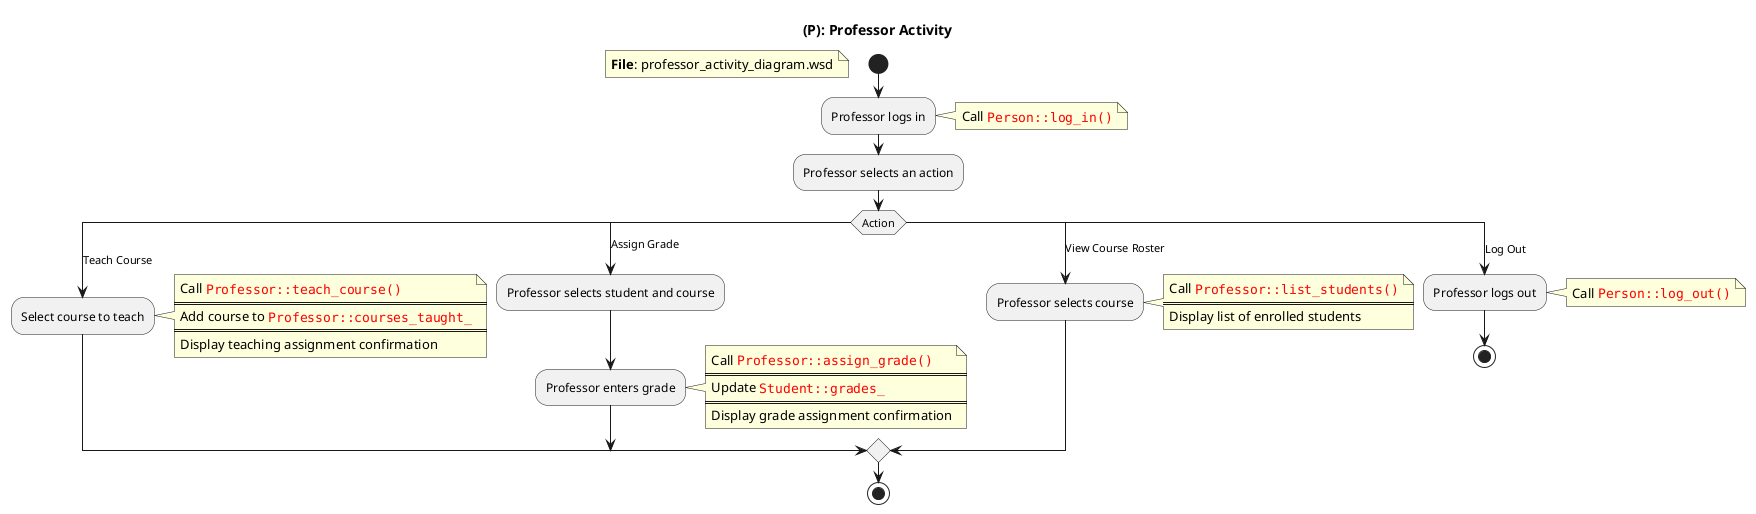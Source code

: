 @startuml "Professor Activity"
title (P): Professor Activity
start
floating note left: <b>File</b>: professor_activity_diagram.wsd

:Professor logs in;
note right
Call <color:red>""Person::log_in()""
end note
:Professor selects an action;

switch (Action)
    case (Teach Course)
        :Select course to teach;

note right
Call <color:red>""Professor::teach_course()""
====
Add course to <color:red>""Professor::courses_taught_""
====
Display teaching assignment confirmation
end note
    case (Assign Grade)
        :Professor selects student and course;
        :Professor enters grade;

note right
Call <color:red>""Professor::assign_grade()""
====
Update <color:red>""Student::grades_""
====
Display grade assignment confirmation
end note

    case (View Course Roster)
        :Professor selects course;
note right
Call <color:red>""Professor::list_students()""
====
Display list of enrolled students
end note
    case (Log Out)
        :Professor logs out;

note right
Call <color:red>""Person::log_out()""
end note

        stop
endswitch

stop
@enduml